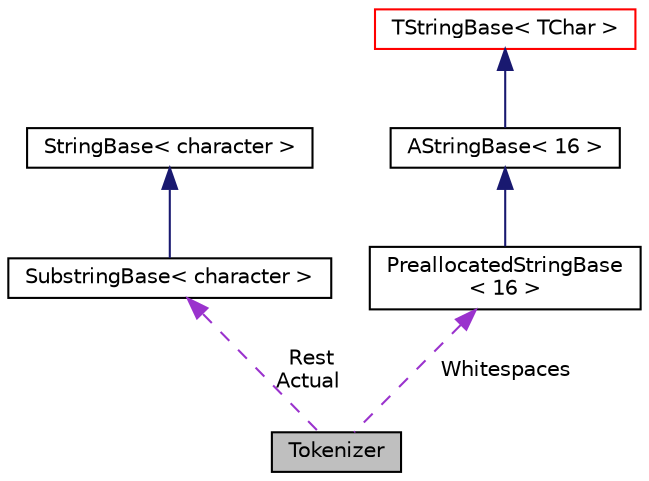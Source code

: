 digraph "Tokenizer"
{
  edge [fontname="Helvetica",fontsize="10",labelfontname="Helvetica",labelfontsize="10"];
  node [fontname="Helvetica",fontsize="10",shape=record];
  Node1 [label="Tokenizer",height=0.2,width=0.4,color="black", fillcolor="grey75", style="filled", fontcolor="black"];
  Node2 -> Node1 [dir="back",color="darkorchid3",fontsize="10",style="dashed",label=" Rest\nActual" ,fontname="Helvetica"];
  Node2 [label="SubstringBase\< character \>",height=0.2,width=0.4,color="black", fillcolor="white", style="filled",URL="$classaworx_1_1lib_1_1strings_1_1SubstringBase.html"];
  Node3 -> Node2 [dir="back",color="midnightblue",fontsize="10",style="solid",fontname="Helvetica"];
  Node3 [label="StringBase\< character \>",height=0.2,width=0.4,color="black", fillcolor="white", style="filled",URL="$classaworx_1_1lib_1_1strings_1_1StringBase.html"];
  Node4 -> Node1 [dir="back",color="darkorchid3",fontsize="10",style="dashed",label=" Whitespaces" ,fontname="Helvetica"];
  Node4 [label="PreallocatedStringBase\l\< 16 \>",height=0.2,width=0.4,color="black", fillcolor="white", style="filled",URL="$classaworx_1_1lib_1_1strings_1_1PreallocatedStringBase.html"];
  Node5 -> Node4 [dir="back",color="midnightblue",fontsize="10",style="solid",fontname="Helvetica"];
  Node5 [label="AStringBase\< 16 \>",height=0.2,width=0.4,color="black", fillcolor="white", style="filled",URL="$classaworx_1_1lib_1_1strings_1_1AStringBase.html"];
  Node6 -> Node5 [dir="back",color="midnightblue",fontsize="10",style="solid",fontname="Helvetica"];
  Node6 [label="TStringBase\< TChar \>",height=0.2,width=0.4,color="red", fillcolor="white", style="filled",URL="$classaworx_1_1lib_1_1strings_1_1TStringBase.html"];
}
